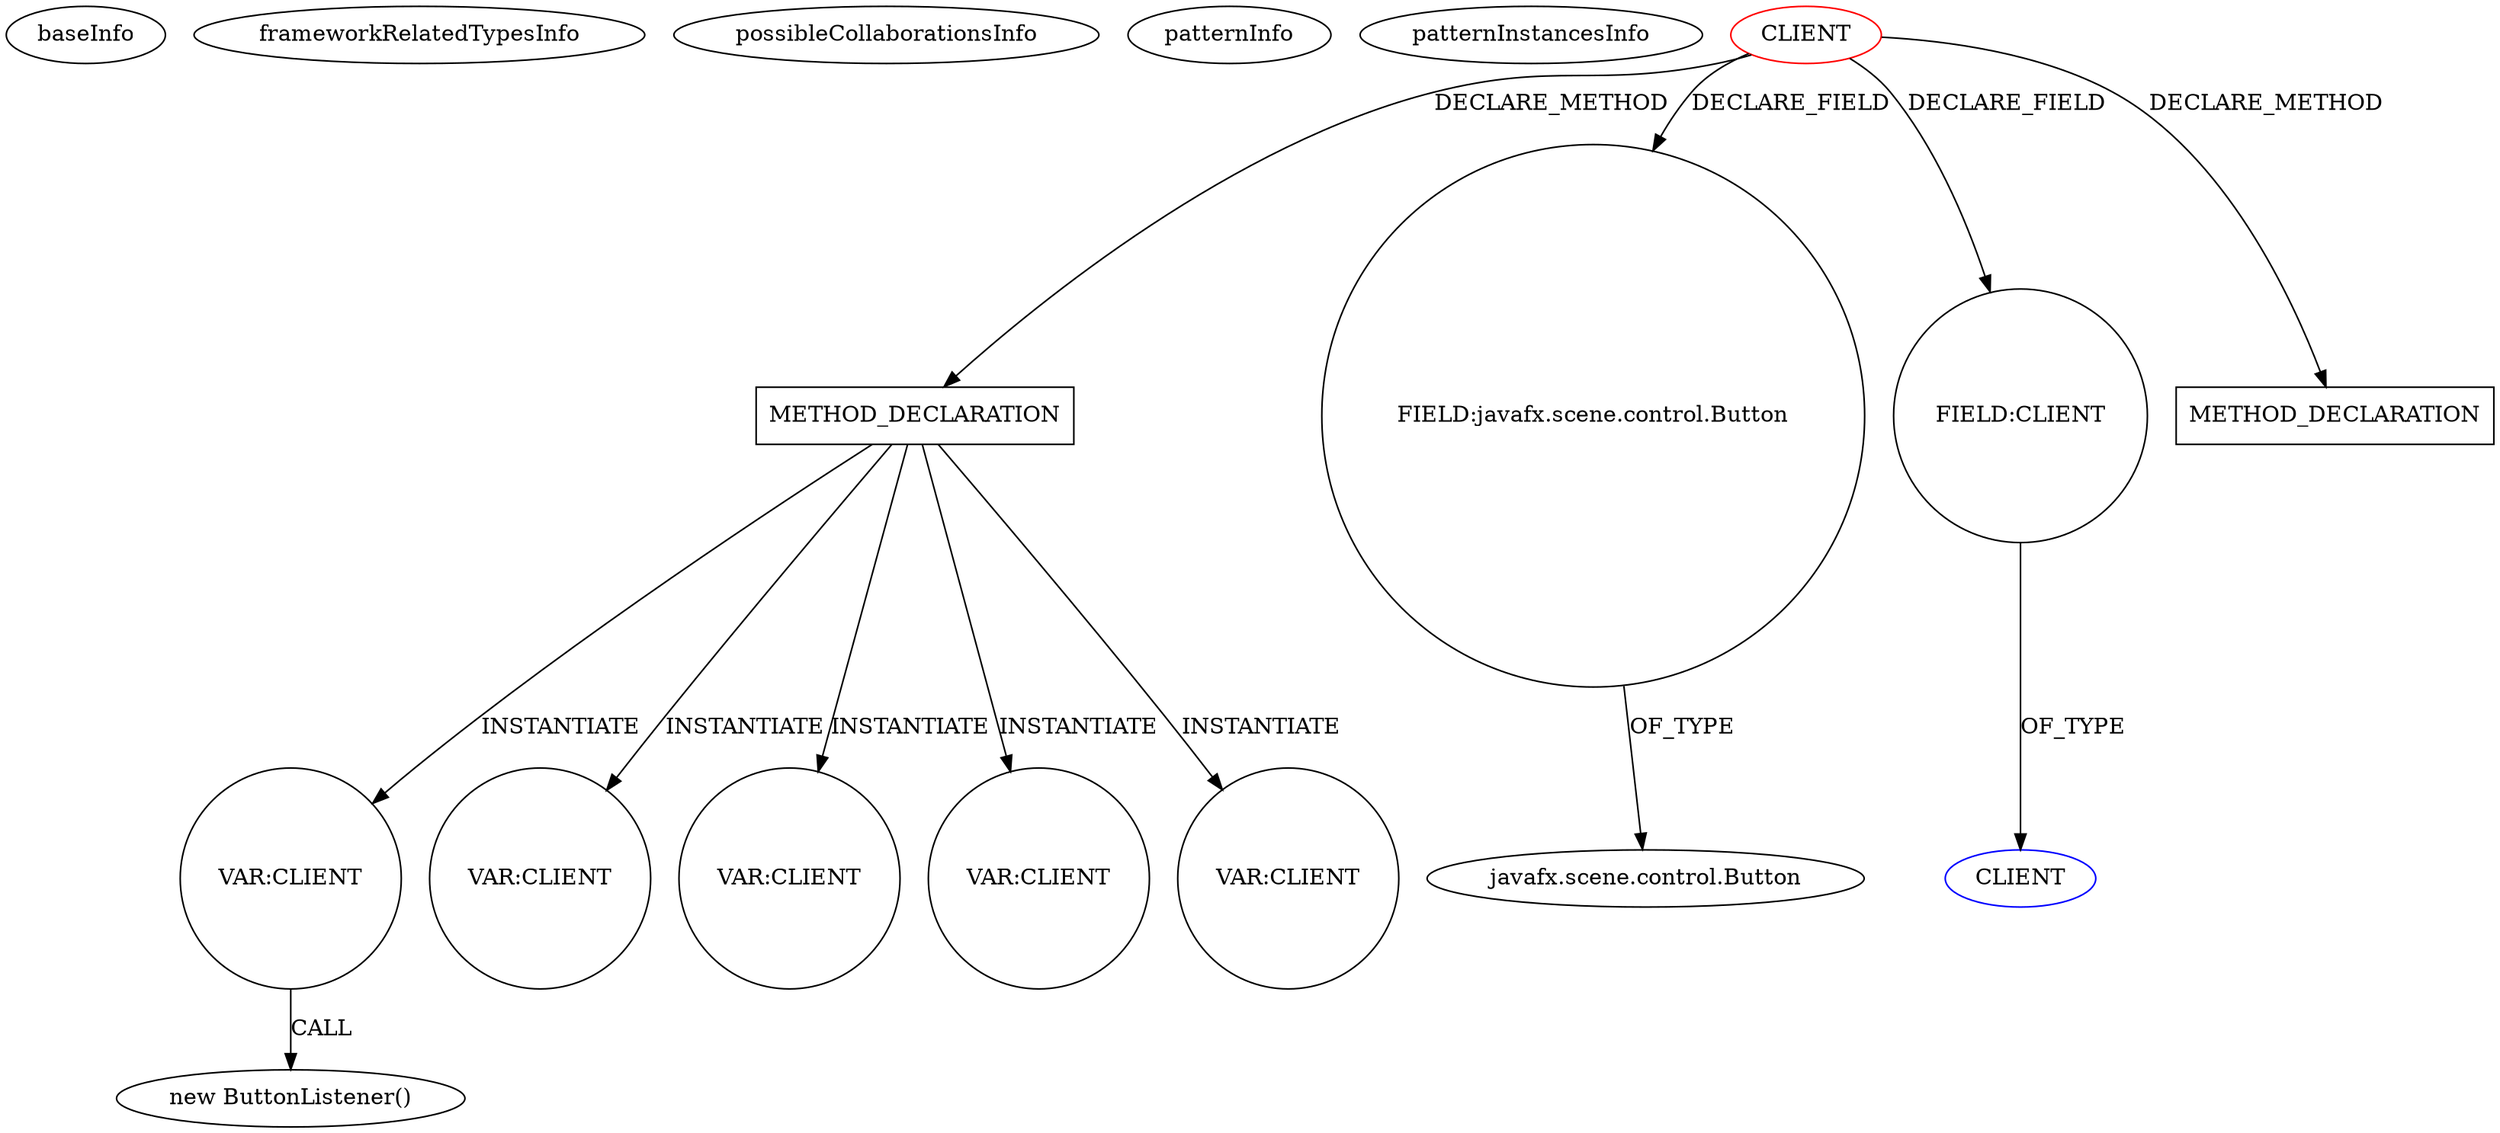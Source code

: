 digraph {
baseInfo[graphId=4105,category="pattern",isAnonymous=false,possibleRelation=false]
frameworkRelatedTypesInfo[]
possibleCollaborationsInfo[]
patternInfo[frequency=2.0,patternRootClient=0]
patternInstancesInfo[0="cmd802-projectmain~/cmd802-projectmain/projectmain-master/GroupProject/src/topicpane/SHM.java~SHM~2292",1="cmd802-projectmain~/cmd802-projectmain/projectmain-master/GroupProject/src/menu/Menu.java~Menu~2281"]
211[label="new ButtonListener()",vertexType="CONSTRUCTOR_CALL",isFrameworkType=false]
212[label="VAR:CLIENT",vertexType="VARIABLE_EXPRESION",isFrameworkType=false,shape=circle]
69[label="METHOD_DECLARATION",vertexType="CLIENT_METHOD_DECLARATION",isFrameworkType=false,shape=box]
0[label="CLIENT",vertexType="ROOT_CLIENT_CLASS_DECLARATION",isFrameworkType=false,color=red]
4[label="FIELD:javafx.scene.control.Button",vertexType="FIELD_DECLARATION",isFrameworkType=false,shape=circle]
14[label="FIELD:CLIENT",vertexType="FIELD_DECLARATION",isFrameworkType=false,shape=circle]
174[label="VAR:CLIENT",vertexType="VARIABLE_EXPRESION",isFrameworkType=false,shape=circle]
138[label="VAR:CLIENT",vertexType="VARIABLE_EXPRESION",isFrameworkType=false,shape=circle]
5[label="javafx.scene.control.Button",vertexType="FRAMEWORK_CLASS_TYPE",isFrameworkType=false]
15[label="CLIENT",vertexType="REFERENCE_CLIENT_CLASS_DECLARATION",isFrameworkType=false,color=blue]
52[label="METHOD_DECLARATION",vertexType="CLIENT_METHOD_DECLARATION",isFrameworkType=false,shape=box]
206[label="VAR:CLIENT",vertexType="VARIABLE_EXPRESION",isFrameworkType=false,shape=circle]
170[label="VAR:CLIENT",vertexType="VARIABLE_EXPRESION",isFrameworkType=false,shape=circle]
69->212[label="INSTANTIATE"]
69->206[label="INSTANTIATE"]
69->138[label="INSTANTIATE"]
4->5[label="OF_TYPE"]
14->15[label="OF_TYPE"]
212->211[label="CALL"]
0->69[label="DECLARE_METHOD"]
0->14[label="DECLARE_FIELD"]
69->170[label="INSTANTIATE"]
0->4[label="DECLARE_FIELD"]
69->174[label="INSTANTIATE"]
0->52[label="DECLARE_METHOD"]
}
